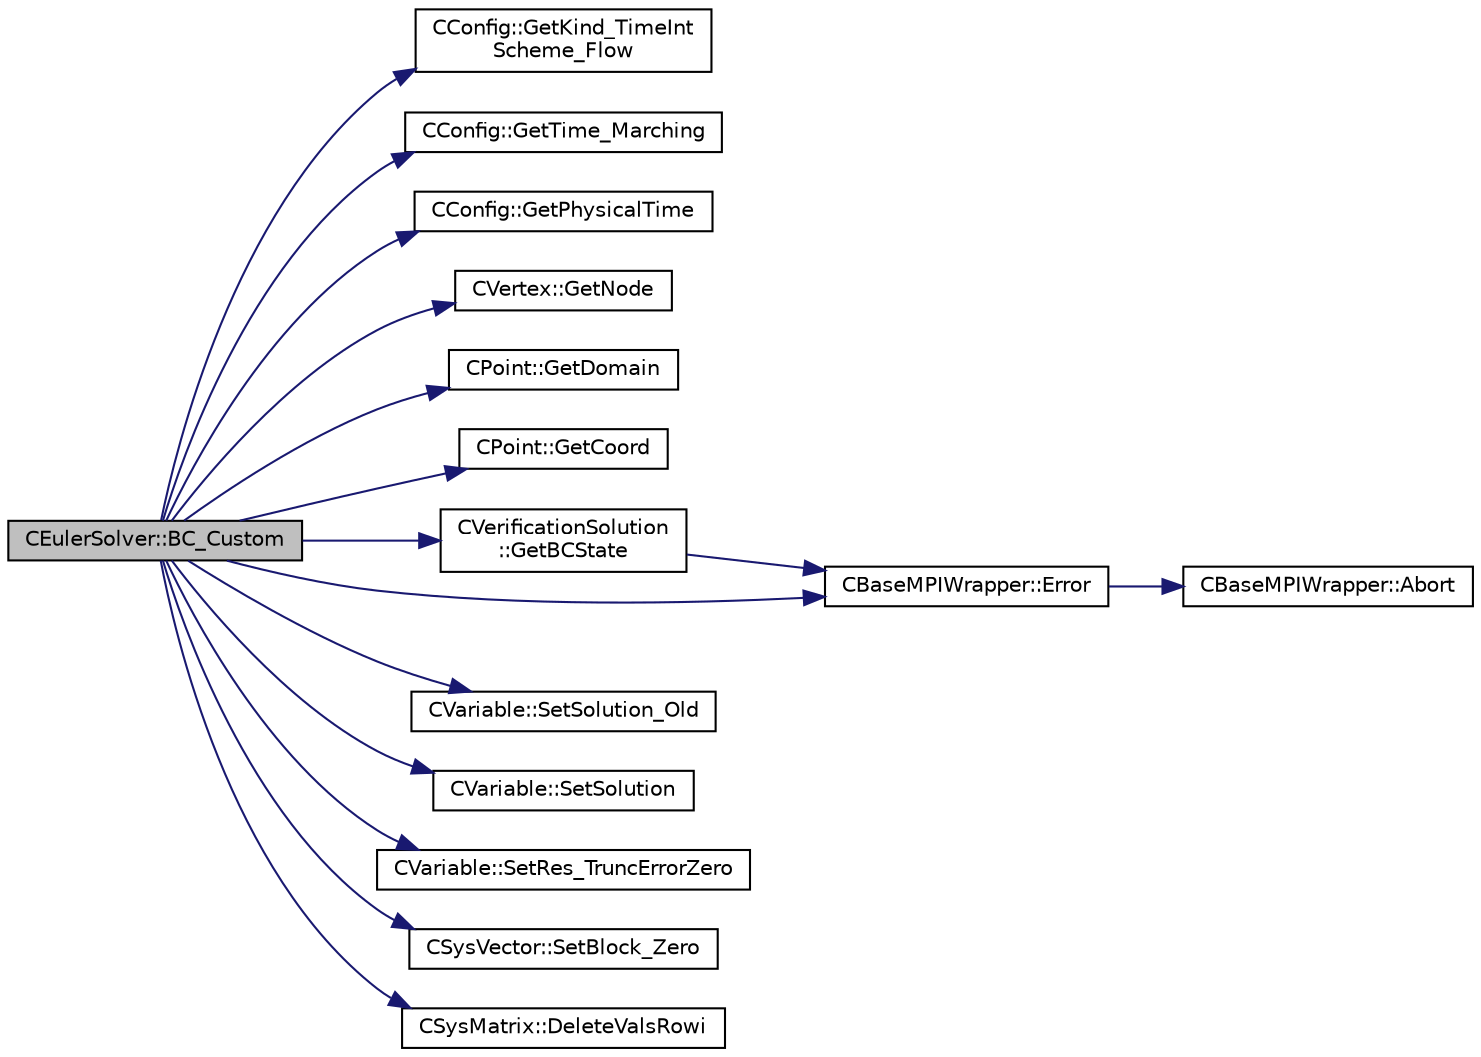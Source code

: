digraph "CEulerSolver::BC_Custom"
{
  edge [fontname="Helvetica",fontsize="10",labelfontname="Helvetica",labelfontsize="10"];
  node [fontname="Helvetica",fontsize="10",shape=record];
  rankdir="LR";
  Node405 [label="CEulerSolver::BC_Custom",height=0.2,width=0.4,color="black", fillcolor="grey75", style="filled", fontcolor="black"];
  Node405 -> Node406 [color="midnightblue",fontsize="10",style="solid",fontname="Helvetica"];
  Node406 [label="CConfig::GetKind_TimeInt\lScheme_Flow",height=0.2,width=0.4,color="black", fillcolor="white", style="filled",URL="$class_c_config.html#a20e5fd7b43cfd2bf2bcf5137f12bc635",tooltip="Get the kind of integration scheme (explicit or implicit) for the flow equations. ..."];
  Node405 -> Node407 [color="midnightblue",fontsize="10",style="solid",fontname="Helvetica"];
  Node407 [label="CConfig::GetTime_Marching",height=0.2,width=0.4,color="black", fillcolor="white", style="filled",URL="$class_c_config.html#a864d499ce740184803607801c47abda7",tooltip="Provides information about the time integration, and change the write in the output files information..."];
  Node405 -> Node408 [color="midnightblue",fontsize="10",style="solid",fontname="Helvetica"];
  Node408 [label="CConfig::GetPhysicalTime",height=0.2,width=0.4,color="black", fillcolor="white", style="filled",URL="$class_c_config.html#a4d6b8796bf9552840a48d50c3b0d19b6",tooltip="Get the current physical time. "];
  Node405 -> Node409 [color="midnightblue",fontsize="10",style="solid",fontname="Helvetica"];
  Node409 [label="CVertex::GetNode",height=0.2,width=0.4,color="black", fillcolor="white", style="filled",URL="$class_c_vertex.html#a95c513bf927464157ed96b6c79779a1f",tooltip="Get the node of the vertex. "];
  Node405 -> Node410 [color="midnightblue",fontsize="10",style="solid",fontname="Helvetica"];
  Node410 [label="CPoint::GetDomain",height=0.2,width=0.4,color="black", fillcolor="white", style="filled",URL="$class_c_point.html#a1d7e22a60d4cfef356af1cba2bab3e55",tooltip="For parallel computation, its indicates if a point must be computed or not. "];
  Node405 -> Node411 [color="midnightblue",fontsize="10",style="solid",fontname="Helvetica"];
  Node411 [label="CPoint::GetCoord",height=0.2,width=0.4,color="black", fillcolor="white", style="filled",URL="$class_c_point.html#a95fe081d22e96e190cb3edcbf0d6525f",tooltip="Get the coordinates dor the control volume. "];
  Node405 -> Node412 [color="midnightblue",fontsize="10",style="solid",fontname="Helvetica"];
  Node412 [label="CVerificationSolution\l::GetBCState",height=0.2,width=0.4,color="black", fillcolor="white", style="filled",URL="$class_c_verification_solution.html#ab7c42e689cf7bbc014d1d2d04b95dc76",tooltip="Get the boundary conditions state for an exact solution. "];
  Node412 -> Node413 [color="midnightblue",fontsize="10",style="solid",fontname="Helvetica"];
  Node413 [label="CBaseMPIWrapper::Error",height=0.2,width=0.4,color="black", fillcolor="white", style="filled",URL="$class_c_base_m_p_i_wrapper.html#a04457c47629bda56704e6a8804833eeb"];
  Node413 -> Node414 [color="midnightblue",fontsize="10",style="solid",fontname="Helvetica"];
  Node414 [label="CBaseMPIWrapper::Abort",height=0.2,width=0.4,color="black", fillcolor="white", style="filled",URL="$class_c_base_m_p_i_wrapper.html#a21ef5681e2acb532d345e9bab173ef07"];
  Node405 -> Node415 [color="midnightblue",fontsize="10",style="solid",fontname="Helvetica"];
  Node415 [label="CVariable::SetSolution_Old",height=0.2,width=0.4,color="black", fillcolor="white", style="filled",URL="$class_c_variable.html#a6ee4d8d450971204cc054a33d6473732",tooltip="Set the value of the old solution. "];
  Node405 -> Node416 [color="midnightblue",fontsize="10",style="solid",fontname="Helvetica"];
  Node416 [label="CVariable::SetSolution",height=0.2,width=0.4,color="black", fillcolor="white", style="filled",URL="$class_c_variable.html#a22fbbd7bc6491672843000644a05c6a5",tooltip="Set the value of the solution, all variables. "];
  Node405 -> Node417 [color="midnightblue",fontsize="10",style="solid",fontname="Helvetica"];
  Node417 [label="CVariable::SetRes_TruncErrorZero",height=0.2,width=0.4,color="black", fillcolor="white", style="filled",URL="$class_c_variable.html#ac78097c62e9266762a797187b9359133",tooltip="Set the truncation error to zero. "];
  Node405 -> Node418 [color="midnightblue",fontsize="10",style="solid",fontname="Helvetica"];
  Node418 [label="CSysVector::SetBlock_Zero",height=0.2,width=0.4,color="black", fillcolor="white", style="filled",URL="$class_c_sys_vector.html#a9dedcec16bd6d95575de5b99e7a07e78",tooltip="Set the residual to zero. "];
  Node405 -> Node419 [color="midnightblue",fontsize="10",style="solid",fontname="Helvetica"];
  Node419 [label="CSysMatrix::DeleteValsRowi",height=0.2,width=0.4,color="black", fillcolor="white", style="filled",URL="$class_c_sys_matrix.html#a9473b0224c9b9a2749571db0bbd22a70",tooltip="Deletes the values of the row i of the sparse matrix. "];
  Node405 -> Node413 [color="midnightblue",fontsize="10",style="solid",fontname="Helvetica"];
}
